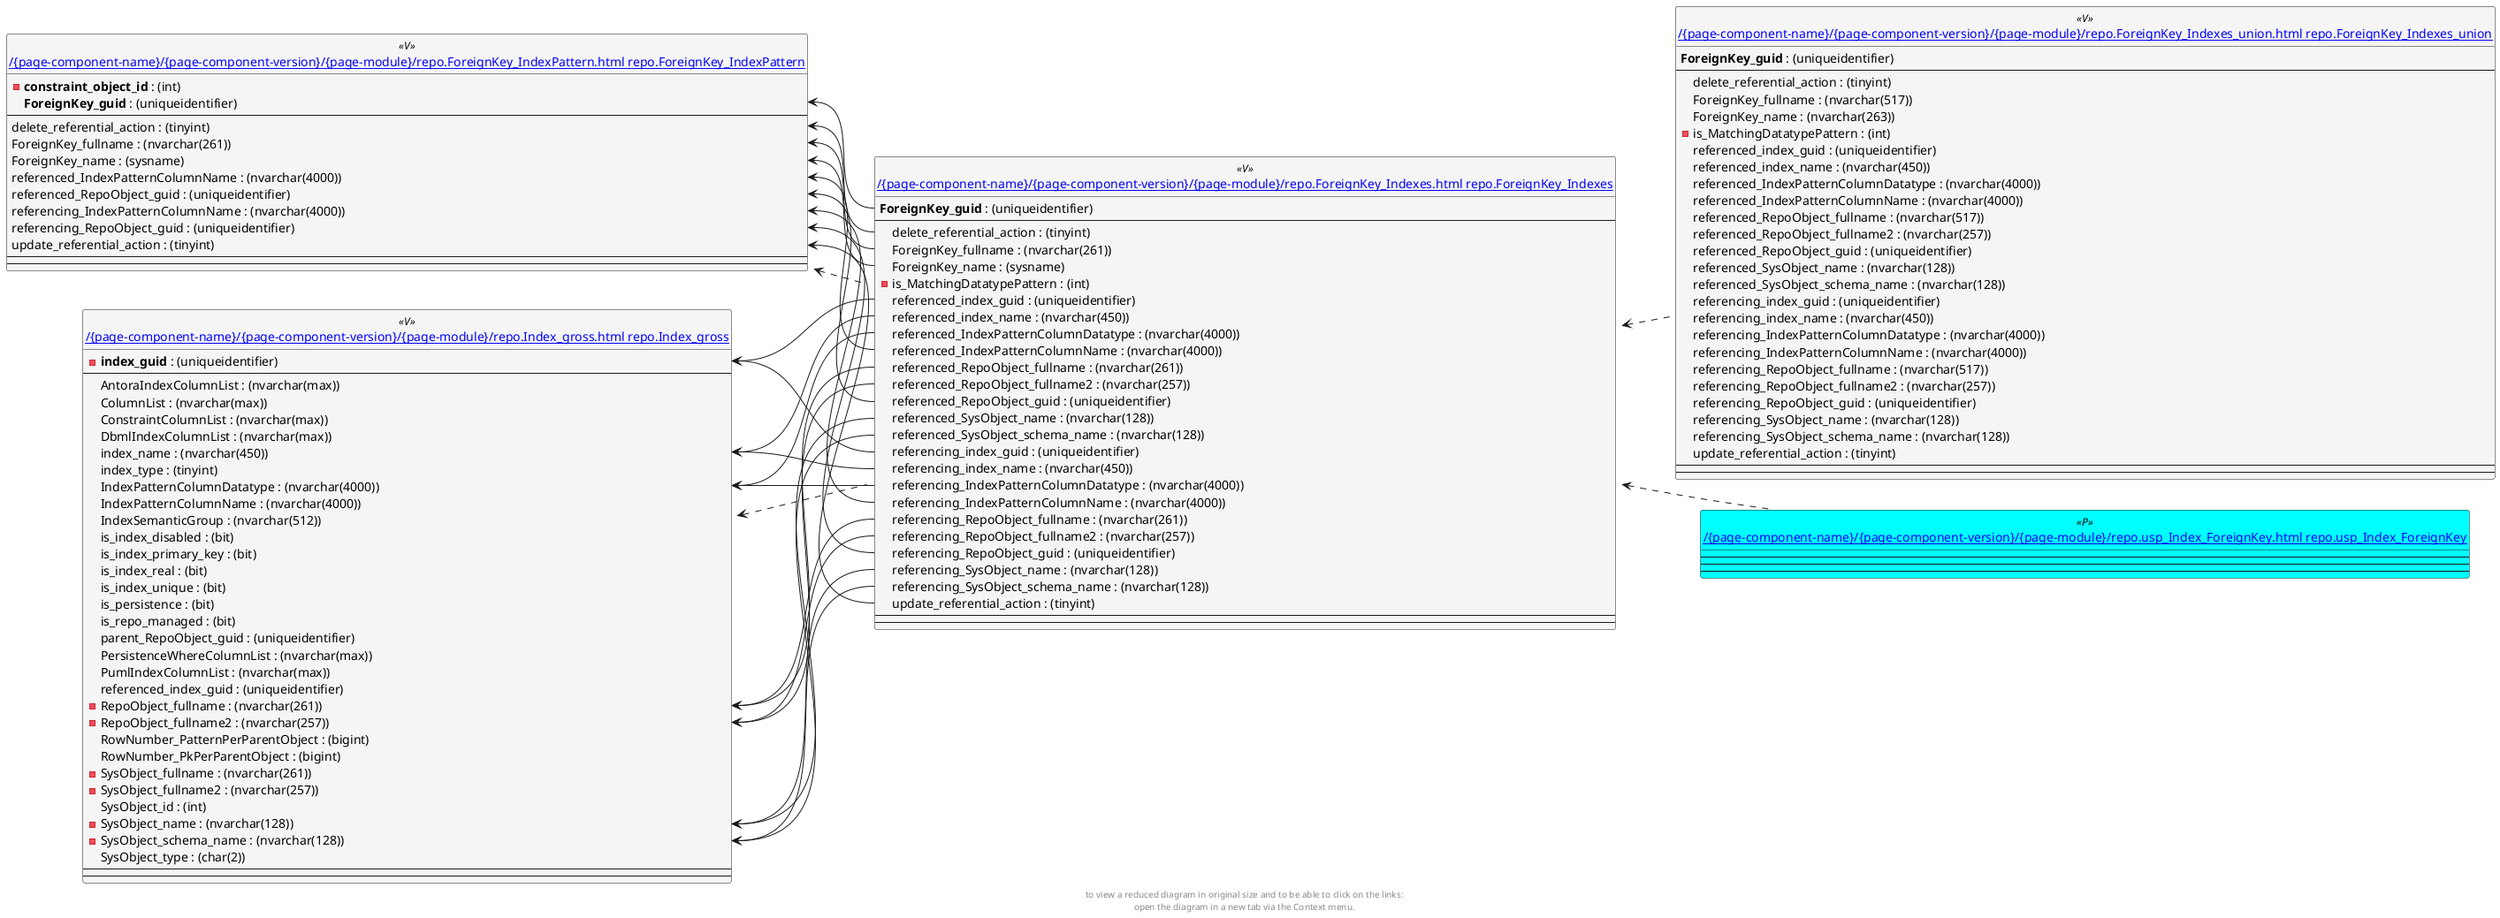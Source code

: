 @startuml
left to right direction
'top to bottom direction
hide circle
'avoide "." issues:
set namespaceSeparator none


skinparam class {
  BackgroundColor White
  BackgroundColor<<FN>> Yellow
  BackgroundColor<<FS>> Yellow
  BackgroundColor<<FT>> LightGray
  BackgroundColor<<IF>> Yellow
  BackgroundColor<<IS>> Yellow
  BackgroundColor<<P>> Aqua
  BackgroundColor<<PC>> Aqua
  BackgroundColor<<SN>> Yellow
  BackgroundColor<<SO>> SlateBlue
  BackgroundColor<<TF>> LightGray
  BackgroundColor<<TR>> Tomato
  BackgroundColor<<U>> White
  BackgroundColor<<V>> WhiteSmoke
  BackgroundColor<<X>> Aqua
}


entity "[[{site-url}/{page-component-name}/{page-component-version}/{page-module}/repo.ForeignKey_Indexes.html repo.ForeignKey_Indexes]]" as repo.ForeignKey_Indexes << V >> {
  **ForeignKey_guid** : (uniqueidentifier)
  --
  delete_referential_action : (tinyint)
  ForeignKey_fullname : (nvarchar(261))
  ForeignKey_name : (sysname)
  - is_MatchingDatatypePattern : (int)
  referenced_index_guid : (uniqueidentifier)
  referenced_index_name : (nvarchar(450))
  referenced_IndexPatternColumnDatatype : (nvarchar(4000))
  referenced_IndexPatternColumnName : (nvarchar(4000))
  referenced_RepoObject_fullname : (nvarchar(261))
  referenced_RepoObject_fullname2 : (nvarchar(257))
  referenced_RepoObject_guid : (uniqueidentifier)
  referenced_SysObject_name : (nvarchar(128))
  referenced_SysObject_schema_name : (nvarchar(128))
  referencing_index_guid : (uniqueidentifier)
  referencing_index_name : (nvarchar(450))
  referencing_IndexPatternColumnDatatype : (nvarchar(4000))
  referencing_IndexPatternColumnName : (nvarchar(4000))
  referencing_RepoObject_fullname : (nvarchar(261))
  referencing_RepoObject_fullname2 : (nvarchar(257))
  referencing_RepoObject_guid : (uniqueidentifier)
  referencing_SysObject_name : (nvarchar(128))
  referencing_SysObject_schema_name : (nvarchar(128))
  update_referential_action : (tinyint)
  --
  --
}

entity "[[{site-url}/{page-component-name}/{page-component-version}/{page-module}/repo.ForeignKey_Indexes_union.html repo.ForeignKey_Indexes_union]]" as repo.ForeignKey_Indexes_union << V >> {
  **ForeignKey_guid** : (uniqueidentifier)
  --
  delete_referential_action : (tinyint)
  ForeignKey_fullname : (nvarchar(517))
  ForeignKey_name : (nvarchar(263))
  - is_MatchingDatatypePattern : (int)
  referenced_index_guid : (uniqueidentifier)
  referenced_index_name : (nvarchar(450))
  referenced_IndexPatternColumnDatatype : (nvarchar(4000))
  referenced_IndexPatternColumnName : (nvarchar(4000))
  referenced_RepoObject_fullname : (nvarchar(517))
  referenced_RepoObject_fullname2 : (nvarchar(257))
  referenced_RepoObject_guid : (uniqueidentifier)
  referenced_SysObject_name : (nvarchar(128))
  referenced_SysObject_schema_name : (nvarchar(128))
  referencing_index_guid : (uniqueidentifier)
  referencing_index_name : (nvarchar(450))
  referencing_IndexPatternColumnDatatype : (nvarchar(4000))
  referencing_IndexPatternColumnName : (nvarchar(4000))
  referencing_RepoObject_fullname : (nvarchar(517))
  referencing_RepoObject_fullname2 : (nvarchar(257))
  referencing_RepoObject_guid : (uniqueidentifier)
  referencing_SysObject_name : (nvarchar(128))
  referencing_SysObject_schema_name : (nvarchar(128))
  update_referential_action : (tinyint)
  --
  --
}

entity "[[{site-url}/{page-component-name}/{page-component-version}/{page-module}/repo.ForeignKey_IndexPattern.html repo.ForeignKey_IndexPattern]]" as repo.ForeignKey_IndexPattern << V >> {
  - **constraint_object_id** : (int)
  **ForeignKey_guid** : (uniqueidentifier)
  --
  delete_referential_action : (tinyint)
  ForeignKey_fullname : (nvarchar(261))
  ForeignKey_name : (sysname)
  referenced_IndexPatternColumnName : (nvarchar(4000))
  referenced_RepoObject_guid : (uniqueidentifier)
  referencing_IndexPatternColumnName : (nvarchar(4000))
  referencing_RepoObject_guid : (uniqueidentifier)
  update_referential_action : (tinyint)
  --
  --
}

entity "[[{site-url}/{page-component-name}/{page-component-version}/{page-module}/repo.Index_gross.html repo.Index_gross]]" as repo.Index_gross << V >> {
  - **index_guid** : (uniqueidentifier)
  --
  AntoraIndexColumnList : (nvarchar(max))
  ColumnList : (nvarchar(max))
  ConstraintColumnList : (nvarchar(max))
  DbmlIndexColumnList : (nvarchar(max))
  index_name : (nvarchar(450))
  index_type : (tinyint)
  IndexPatternColumnDatatype : (nvarchar(4000))
  IndexPatternColumnName : (nvarchar(4000))
  IndexSemanticGroup : (nvarchar(512))
  is_index_disabled : (bit)
  is_index_primary_key : (bit)
  is_index_real : (bit)
  is_index_unique : (bit)
  is_persistence : (bit)
  is_repo_managed : (bit)
  parent_RepoObject_guid : (uniqueidentifier)
  PersistenceWhereColumnList : (nvarchar(max))
  PumlIndexColumnList : (nvarchar(max))
  referenced_index_guid : (uniqueidentifier)
  - RepoObject_fullname : (nvarchar(261))
  - RepoObject_fullname2 : (nvarchar(257))
  RowNumber_PatternPerParentObject : (bigint)
  RowNumber_PkPerParentObject : (bigint)
  - SysObject_fullname : (nvarchar(261))
  - SysObject_fullname2 : (nvarchar(257))
  SysObject_id : (int)
  - SysObject_name : (nvarchar(128))
  - SysObject_schema_name : (nvarchar(128))
  SysObject_type : (char(2))
  --
  --
}

entity "[[{site-url}/{page-component-name}/{page-component-version}/{page-module}/repo.usp_Index_ForeignKey.html repo.usp_Index_ForeignKey]]" as repo.usp_Index_ForeignKey << P >> {
  --
  --
  --
}

repo.ForeignKey_Indexes <.. repo.ForeignKey_Indexes_union
repo.ForeignKey_Indexes <.. repo.usp_Index_ForeignKey
repo.ForeignKey_IndexPattern <.. repo.ForeignKey_Indexes
repo.Index_gross <.. repo.ForeignKey_Indexes
repo.ForeignKey_IndexPattern::delete_referential_action <-- repo.ForeignKey_Indexes::delete_referential_action
repo.ForeignKey_IndexPattern::ForeignKey_fullname <-- repo.ForeignKey_Indexes::ForeignKey_fullname
repo.ForeignKey_IndexPattern::ForeignKey_guid <-- repo.ForeignKey_Indexes::ForeignKey_guid
repo.ForeignKey_IndexPattern::ForeignKey_name <-- repo.ForeignKey_Indexes::ForeignKey_name
repo.ForeignKey_IndexPattern::referenced_IndexPatternColumnName <-- repo.ForeignKey_Indexes::referenced_IndexPatternColumnName
repo.ForeignKey_IndexPattern::referenced_RepoObject_guid <-- repo.ForeignKey_Indexes::referenced_RepoObject_guid
repo.ForeignKey_IndexPattern::referencing_IndexPatternColumnName <-- repo.ForeignKey_Indexes::referencing_IndexPatternColumnName
repo.ForeignKey_IndexPattern::referencing_RepoObject_guid <-- repo.ForeignKey_Indexes::referencing_RepoObject_guid
repo.ForeignKey_IndexPattern::update_referential_action <-- repo.ForeignKey_Indexes::update_referential_action
repo.Index_gross::index_guid <-- repo.ForeignKey_Indexes::referenced_index_guid
repo.Index_gross::index_guid <-- repo.ForeignKey_Indexes::referencing_index_guid
repo.Index_gross::index_name <-- repo.ForeignKey_Indexes::referenced_index_name
repo.Index_gross::index_name <-- repo.ForeignKey_Indexes::referencing_index_name
repo.Index_gross::IndexPatternColumnDatatype <-- repo.ForeignKey_Indexes::referenced_IndexPatternColumnDatatype
repo.Index_gross::IndexPatternColumnDatatype <-- repo.ForeignKey_Indexes::referencing_IndexPatternColumnDatatype
repo.Index_gross::RepoObject_fullname <-- repo.ForeignKey_Indexes::referenced_RepoObject_fullname
repo.Index_gross::RepoObject_fullname <-- repo.ForeignKey_Indexes::referencing_RepoObject_fullname
repo.Index_gross::RepoObject_fullname2 <-- repo.ForeignKey_Indexes::referenced_RepoObject_fullname2
repo.Index_gross::RepoObject_fullname2 <-- repo.ForeignKey_Indexes::referencing_RepoObject_fullname2
repo.Index_gross::SysObject_name <-- repo.ForeignKey_Indexes::referenced_SysObject_name
repo.Index_gross::SysObject_name <-- repo.ForeignKey_Indexes::referencing_SysObject_name
repo.Index_gross::SysObject_schema_name <-- repo.ForeignKey_Indexes::referenced_SysObject_schema_name
repo.Index_gross::SysObject_schema_name <-- repo.ForeignKey_Indexes::referencing_SysObject_schema_name
footer
to view a reduced diagram in original size and to be able to click on the links:
open the diagram in a new tab via the Context menu.
end footer

@enduml

